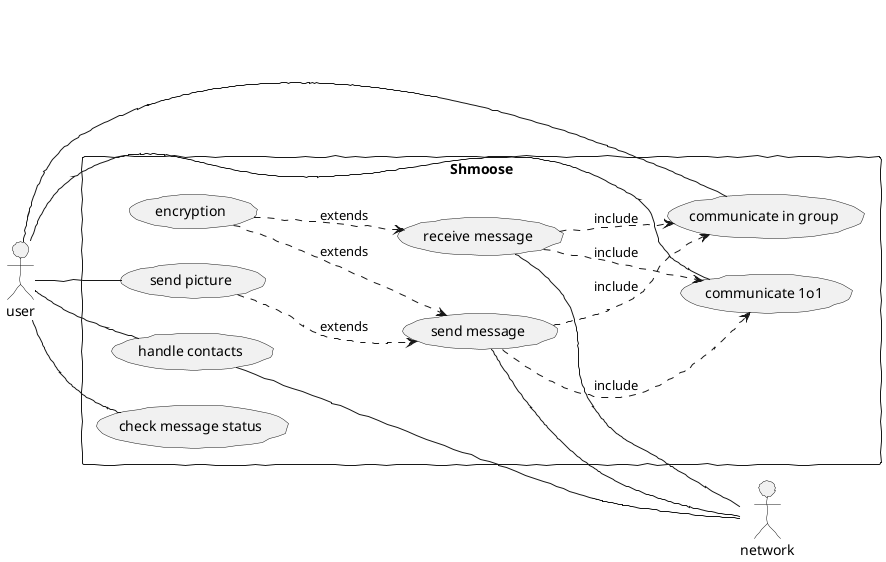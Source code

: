 @startuml
skinparam handwritten true
left to right direction
skinparam packageStyle rectangle
actor user
actor network
rectangle Shmoose{
  user -- (communicate 1o1)
  user -- (communicate in group)
  user -- (check message status)
  user -- (send picture)
  user -- (handle contacts)
  (send message) ..> (communicate 1o1) : include
  (send message) ..> (communicate in group) : include
  (receive message) ..> (communicate 1o1) : include
  (receive message) ..> (communicate in group) : include
  (encryption) ..> (send message) : extends
  (encryption) ..> (receive message) : extends
  (send picture) ..> (send message) : extends
  (send message) -- network
  (receive message) -- network
  (handle contacts) -- network
}
@enduml

